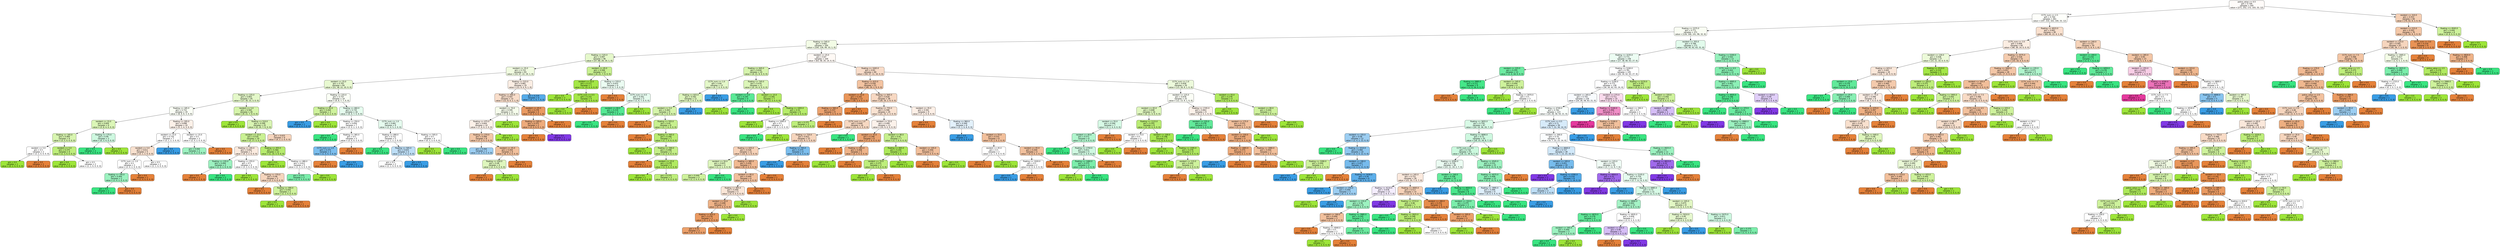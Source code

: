 digraph Tree {
node [shape=box, style="filled, rounded", color="black", fontname=helvetica] ;
edge [fontname=helvetica] ;
0 [label="police_value <= 0.5\ngini = 0.749\nsamples = 545\nvalue = [271, 252, 172, 103, 33, 12]", fillcolor="#fefbf9"] ;
1 [label="CCTV_num <= 2.5\ngini = 0.764\nsamples = 461\nvalue = [197, 210, 163, 100, 33, 12]", fillcolor="#fdfefa"] ;
0 -> 1 [labeldistance=2.5, labelangle=45, headlabel="True"] ;
2 [label="floating <= 2375.0\ngini = 0.771\nsamples = 371\nvalue = [128, 166, 141, 96, 32, 6]", fillcolor="#f9fdf3"] ;
1 -> 2 ;
3 [label="floating <= 545.0\ngini = 0.692\nsamples = 200\nvalue = [100, 126, 49, 33, 1, 0]", fillcolor="#f3fce6"] ;
2 -> 3 ;
4 [label="floating <= 525.0\ngini = 0.697\nsamples = 96\nvalue = [37, 68, 29, 19, 1, 0]", fillcolor="#e5f8cb"] ;
3 -> 4 ;
5 [label="resident <= 35.0\ngini = 0.722\nsamples = 83\nvalue = [33, 47, 22, 19, 1, 0]", fillcolor="#f0fbe0"] ;
4 -> 5 ;
6 [label="resident <= 25.0\ngini = 0.702\nsamples = 64\nvalue = [21, 38, 22, 10, 0, 0]", fillcolor="#e8f9d1"] ;
5 -> 6 ;
7 [label="floating <= 225.0\ngini = 0.663\nsamples = 45\nvalue = [17, 30, 15, 3, 0, 0]", fillcolor="#e4f8c9"] ;
6 -> 7 ;
8 [label="floating <= 185.0\ngini = 0.722\nsamples = 19\nvalue = [8, 9, 8, 3, 0, 0]", fillcolor="#fafef5"] ;
7 -> 8 ;
9 [label="resident <= 15.0\ngini = 0.604\nsamples = 9\nvalue = [3, 8, 4, 0, 0, 0]", fillcolor="#dbf6b7"] ;
8 -> 9 ;
10 [label="floating <= 165.0\ngini = 0.469\nsamples = 6\nvalue = [3, 5, 0, 0, 0, 0]", fillcolor="#d8f5b0"] ;
9 -> 10 ;
11 [label="resident <= 5.0\ngini = 0.5\nsamples = 2\nvalue = [2, 2, 0, 0, 0, 0]", fillcolor="#ffffff"] ;
10 -> 11 ;
12 [label="gini = 0.0\nsamples = 1\nvalue = [0, 2, 0, 0, 0, 0]", fillcolor="#9de539"] ;
11 -> 12 ;
13 [label="gini = 0.0\nsamples = 1\nvalue = [2, 0, 0, 0, 0, 0]", fillcolor="#e58139"] ;
11 -> 13 ;
14 [label="resident <= 5.0\ngini = 0.375\nsamples = 4\nvalue = [1, 3, 0, 0, 0, 0]", fillcolor="#beee7b"] ;
10 -> 14 ;
15 [label="gini = 0.0\nsamples = 2\nvalue = [0, 2, 0, 0, 0, 0]", fillcolor="#9de539"] ;
14 -> 15 ;
16 [label="gini = 0.5\nsamples = 2\nvalue = [1, 1, 0, 0, 0, 0]", fillcolor="#ffffff"] ;
14 -> 16 ;
17 [label="floating <= 175.0\ngini = 0.49\nsamples = 3\nvalue = [0, 3, 4, 0, 0, 0]", fillcolor="#cef8e0"] ;
9 -> 17 ;
18 [label="gini = 0.0\nsamples = 2\nvalue = [0, 0, 4, 0, 0, 0]", fillcolor="#39e581"] ;
17 -> 18 ;
19 [label="gini = 0.0\nsamples = 1\nvalue = [0, 3, 0, 0, 0, 0]", fillcolor="#9de539"] ;
17 -> 19 ;
20 [label="floating <= 205.0\ngini = 0.698\nsamples = 10\nvalue = [5, 1, 4, 3, 0, 0]", fillcolor="#fcf1e9"] ;
8 -> 20 ;
21 [label="resident <= 15.0\ngini = 0.716\nsamples = 7\nvalue = [3, 1, 2, 3, 0, 0]", fillcolor="#ffffff"] ;
20 -> 21 ;
22 [label="resident <= 5.0\ngini = 0.611\nsamples = 5\nvalue = [3, 1, 2, 0, 0, 0]", fillcolor="#f8e0ce"] ;
21 -> 22 ;
23 [label="CCTV_num <= 1.0\ngini = 0.5\nsamples = 3\nvalue = [2, 0, 2, 0, 0, 0]", fillcolor="#ffffff"] ;
22 -> 23 ;
24 [label="floating <= 195.0\ngini = 0.444\nsamples = 2\nvalue = [1, 0, 2, 0, 0, 0]", fillcolor="#9cf2c0"] ;
23 -> 24 ;
25 [label="gini = 0.0\nsamples = 1\nvalue = [0, 0, 2, 0, 0, 0]", fillcolor="#39e581"] ;
24 -> 25 ;
26 [label="gini = 0.0\nsamples = 1\nvalue = [1, 0, 0, 0, 0, 0]", fillcolor="#e58139"] ;
24 -> 26 ;
27 [label="gini = 0.0\nsamples = 1\nvalue = [1, 0, 0, 0, 0, 0]", fillcolor="#e58139"] ;
23 -> 27 ;
28 [label="gini = 0.5\nsamples = 2\nvalue = [1, 1, 0, 0, 0, 0]", fillcolor="#ffffff"] ;
22 -> 28 ;
29 [label="gini = 0.0\nsamples = 2\nvalue = [0, 0, 0, 3, 0, 0]", fillcolor="#399de5"] ;
21 -> 29 ;
30 [label="resident <= 15.0\ngini = 0.5\nsamples = 3\nvalue = [2, 0, 2, 0, 0, 0]", fillcolor="#ffffff"] ;
20 -> 30 ;
31 [label="gini = 0.444\nsamples = 2\nvalue = [1, 0, 2, 0, 0, 0]", fillcolor="#9cf2c0"] ;
30 -> 31 ;
32 [label="gini = 0.0\nsamples = 1\nvalue = [1, 0, 0, 0, 0, 0]", fillcolor="#e58139"] ;
30 -> 32 ;
33 [label="resident <= 5.0\ngini = 0.583\nsamples = 26\nvalue = [9, 21, 7, 0, 0, 0]", fillcolor="#d5f4aa"] ;
7 -> 33 ;
34 [label="gini = 0.0\nsamples = 1\nvalue = [0, 2, 0, 0, 0, 0]", fillcolor="#9de539"] ;
33 -> 34 ;
35 [label="floating <= 510.0\ngini = 0.599\nsamples = 25\nvalue = [9, 19, 7, 0, 0, 0]", fillcolor="#d9f5b3"] ;
33 -> 35 ;
36 [label="resident <= 15.0\ngini = 0.535\nsamples = 19\nvalue = [5, 17, 5, 0, 0, 0]", fillcolor="#caf193"] ;
35 -> 36 ;
37 [label="floating <= 245.0\ngini = 0.642\nsamples = 7\nvalue = [4, 3, 2, 0, 0, 0]", fillcolor="#fbeade"] ;
36 -> 37 ;
38 [label="floating <= 235.0\ngini = 0.444\nsamples = 3\nvalue = [1, 0, 2, 0, 0, 0]", fillcolor="#9cf2c0"] ;
37 -> 38 ;
39 [label="gini = 0.0\nsamples = 1\nvalue = [1, 0, 0, 0, 0, 0]", fillcolor="#e58139"] ;
38 -> 39 ;
40 [label="gini = 0.0\nsamples = 2\nvalue = [0, 0, 2, 0, 0, 0]", fillcolor="#39e581"] ;
38 -> 40 ;
41 [label="floating <= 255.0\ngini = 0.5\nsamples = 4\nvalue = [3, 3, 0, 0, 0, 0]", fillcolor="#ffffff"] ;
37 -> 41 ;
42 [label="gini = 0.0\nsamples = 1\nvalue = [0, 1, 0, 0, 0, 0]", fillcolor="#9de539"] ;
41 -> 42 ;
43 [label="floating <= 370.0\ngini = 0.48\nsamples = 3\nvalue = [3, 2, 0, 0, 0, 0]", fillcolor="#f6d5bd"] ;
41 -> 43 ;
44 [label="gini = 0.0\nsamples = 1\nvalue = [2, 0, 0, 0, 0, 0]", fillcolor="#e58139"] ;
43 -> 44 ;
45 [label="floating <= 490.0\ngini = 0.444\nsamples = 2\nvalue = [1, 2, 0, 0, 0, 0]", fillcolor="#cef29c"] ;
43 -> 45 ;
46 [label="gini = 0.0\nsamples = 1\nvalue = [0, 2, 0, 0, 0, 0]", fillcolor="#9de539"] ;
45 -> 46 ;
47 [label="gini = 0.0\nsamples = 1\nvalue = [1, 0, 0, 0, 0, 0]", fillcolor="#e58139"] ;
45 -> 47 ;
48 [label="floating <= 455.0\ngini = 0.364\nsamples = 12\nvalue = [1, 14, 3, 0, 0, 0]", fillcolor="#b7ec6e"] ;
36 -> 48 ;
49 [label="gini = 0.0\nsamples = 7\nvalue = [0, 11, 0, 0, 0, 0]", fillcolor="#9de539"] ;
48 -> 49 ;
50 [label="floating <= 480.0\ngini = 0.612\nsamples = 5\nvalue = [1, 3, 3, 0, 0, 0]", fillcolor="#ffffff"] ;
48 -> 50 ;
51 [label="gini = 0.375\nsamples = 3\nvalue = [1, 0, 3, 0, 0, 0]", fillcolor="#7beeab"] ;
50 -> 51 ;
52 [label="gini = 0.0\nsamples = 2\nvalue = [0, 3, 0, 0, 0, 0]", fillcolor="#9de539"] ;
50 -> 52 ;
53 [label="gini = 0.625\nsamples = 6\nvalue = [4, 2, 2, 0, 0, 0]", fillcolor="#f6d5bd"] ;
35 -> 53 ;
54 [label="floating <= 225.0\ngini = 0.737\nsamples = 19\nvalue = [4, 8, 7, 7, 0, 0]", fillcolor="#fafef5"] ;
6 -> 54 ;
55 [label="floating <= 85.0\ngini = 0.444\nsamples = 3\nvalue = [0, 4, 0, 2, 0, 0]", fillcolor="#cef29c"] ;
54 -> 55 ;
56 [label="gini = 0.0\nsamples = 1\nvalue = [0, 0, 0, 2, 0, 0]", fillcolor="#399de5"] ;
55 -> 56 ;
57 [label="gini = 0.0\nsamples = 2\nvalue = [0, 4, 0, 0, 0, 0]", fillcolor="#9de539"] ;
55 -> 57 ;
58 [label="floating <= 460.0\ngini = 0.735\nsamples = 16\nvalue = [4, 4, 7, 5, 0, 0]", fillcolor="#e5fcee"] ;
54 -> 58 ;
59 [label="floating <= 250.0\ngini = 0.656\nsamples = 7\nvalue = [3, 0, 2, 3, 0, 0]", fillcolor="#ffffff"] ;
58 -> 59 ;
60 [label="gini = 0.0\nsamples = 2\nvalue = [0, 0, 2, 0, 0, 0]", fillcolor="#39e581"] ;
59 -> 60 ;
61 [label="floating <= 365.0\ngini = 0.5\nsamples = 5\nvalue = [3, 0, 0, 3, 0, 0]", fillcolor="#ffffff"] ;
59 -> 61 ;
62 [label="CCTV_num <= 1.0\ngini = 0.375\nsamples = 3\nvalue = [1, 0, 0, 3, 0, 0]", fillcolor="#7bbeee"] ;
61 -> 62 ;
63 [label="gini = 0.0\nsamples = 1\nvalue = [1, 0, 0, 0, 0, 0]", fillcolor="#e58139"] ;
62 -> 63 ;
64 [label="gini = 0.0\nsamples = 2\nvalue = [0, 0, 0, 3, 0, 0]", fillcolor="#399de5"] ;
62 -> 64 ;
65 [label="gini = 0.0\nsamples = 2\nvalue = [2, 0, 0, 0, 0, 0]", fillcolor="#e58139"] ;
61 -> 65 ;
66 [label="CCTV_num <= 1.0\ngini = 0.681\nsamples = 9\nvalue = [1, 4, 5, 2, 0, 0]", fillcolor="#e6fcef"] ;
58 -> 66 ;
67 [label="floating <= 490.0\ngini = 0.722\nsamples = 5\nvalue = [1, 1, 2, 2, 0, 0]", fillcolor="#ffffff"] ;
66 -> 67 ;
68 [label="gini = 0.0\nsamples = 2\nvalue = [0, 0, 2, 0, 0, 0]", fillcolor="#39e581"] ;
67 -> 68 ;
69 [label="floating <= 505.0\ngini = 0.625\nsamples = 3\nvalue = [1, 1, 0, 2, 0, 0]", fillcolor="#bddef6"] ;
67 -> 69 ;
70 [label="gini = 0.5\nsamples = 2\nvalue = [1, 1, 0, 0, 0, 0]", fillcolor="#ffffff"] ;
69 -> 70 ;
71 [label="gini = 0.0\nsamples = 1\nvalue = [0, 0, 0, 2, 0, 0]", fillcolor="#399de5"] ;
69 -> 71 ;
72 [label="floating <= 505.0\ngini = 0.5\nsamples = 4\nvalue = [0, 3, 3, 0, 0, 0]", fillcolor="#ffffff"] ;
66 -> 72 ;
73 [label="gini = 0.0\nsamples = 3\nvalue = [0, 3, 0, 0, 0, 0]", fillcolor="#9de539"] ;
72 -> 73 ;
74 [label="gini = 0.0\nsamples = 1\nvalue = [0, 0, 3, 0, 0, 0]", fillcolor="#39e581"] ;
72 -> 74 ;
75 [label="floating <= 515.0\ngini = 0.681\nsamples = 19\nvalue = [12, 9, 0, 9, 1, 0]", fillcolor="#fbeee4"] ;
5 -> 75 ;
76 [label="floating <= 495.0\ngini = 0.597\nsamples = 15\nvalue = [12, 8, 0, 2, 1, 0]", fillcolor="#f8ddca"] ;
75 -> 76 ;
77 [label="resident <= 70.0\ngini = 0.595\nsamples = 11\nvalue = [7, 8, 0, 2, 0, 0]", fillcolor="#f5fceb"] ;
76 -> 77 ;
78 [label="floating <= 475.0\ngini = 0.604\nsamples = 10\nvalue = [7, 6, 0, 2, 0, 0]", fillcolor="#fcf1e9"] ;
77 -> 78 ;
79 [label="floating <= 270.0\ngini = 0.569\nsamples = 8\nvalue = [7, 3, 0, 2, 0, 0]", fillcolor="#f3c7a7"] ;
78 -> 79 ;
80 [label="gini = 0.444\nsamples = 2\nvalue = [1, 0, 0, 2, 0, 0]", fillcolor="#9ccef2"] ;
79 -> 80 ;
81 [label="resident <= 45.0\ngini = 0.444\nsamples = 6\nvalue = [6, 3, 0, 0, 0, 0]", fillcolor="#f2c09c"] ;
79 -> 81 ;
82 [label="floating <= 430.0\ngini = 0.48\nsamples = 4\nvalue = [2, 3, 0, 0, 0, 0]", fillcolor="#def6bd"] ;
81 -> 82 ;
83 [label="gini = 0.0\nsamples = 2\nvalue = [2, 0, 0, 0, 0, 0]", fillcolor="#e58139"] ;
82 -> 83 ;
84 [label="gini = 0.0\nsamples = 2\nvalue = [0, 3, 0, 0, 0, 0]", fillcolor="#9de539"] ;
82 -> 84 ;
85 [label="gini = 0.0\nsamples = 2\nvalue = [4, 0, 0, 0, 0, 0]", fillcolor="#e58139"] ;
81 -> 85 ;
86 [label="gini = 0.0\nsamples = 2\nvalue = [0, 3, 0, 0, 0, 0]", fillcolor="#9de539"] ;
78 -> 86 ;
87 [label="gini = 0.0\nsamples = 1\nvalue = [0, 2, 0, 0, 0, 0]", fillcolor="#9de539"] ;
77 -> 87 ;
88 [label="resident <= 45.0\ngini = 0.278\nsamples = 4\nvalue = [5, 0, 0, 0, 1, 0]", fillcolor="#ea9a61"] ;
76 -> 88 ;
89 [label="floating <= 505.0\ngini = 0.375\nsamples = 2\nvalue = [3, 0, 0, 0, 1, 0]", fillcolor="#eeab7b"] ;
88 -> 89 ;
90 [label="gini = 0.0\nsamples = 1\nvalue = [3, 0, 0, 0, 0, 0]", fillcolor="#e58139"] ;
89 -> 90 ;
91 [label="gini = 0.0\nsamples = 1\nvalue = [0, 0, 0, 0, 1, 0]", fillcolor="#8139e5"] ;
89 -> 91 ;
92 [label="gini = 0.0\nsamples = 2\nvalue = [2, 0, 0, 0, 0, 0]", fillcolor="#e58139"] ;
88 -> 92 ;
93 [label="gini = 0.219\nsamples = 4\nvalue = [0, 1, 0, 7, 0, 0]", fillcolor="#55abe9"] ;
75 -> 93 ;
94 [label="resident <= 45.0\ngini = 0.506\nsamples = 13\nvalue = [4, 21, 7, 0, 0, 0]", fillcolor="#c8f090"] ;
4 -> 94 ;
95 [label="resident <= 25.0\ngini = 0.117\nsamples = 7\nvalue = [1, 15, 0, 0, 0, 0]", fillcolor="#a4e746"] ;
94 -> 95 ;
96 [label="gini = 0.0\nsamples = 3\nvalue = [0, 3, 0, 0, 0, 0]", fillcolor="#9de539"] ;
95 -> 96 ;
97 [label="CCTV_num <= 0.5\ngini = 0.142\nsamples = 4\nvalue = [1, 12, 0, 0, 0, 0]", fillcolor="#a5e749"] ;
95 -> 97 ;
98 [label="gini = 0.0\nsamples = 3\nvalue = [0, 12, 0, 0, 0, 0]", fillcolor="#9de539"] ;
97 -> 98 ;
99 [label="gini = 0.0\nsamples = 1\nvalue = [1, 0, 0, 0, 0, 0]", fillcolor="#e58139"] ;
97 -> 99 ;
100 [label="floating <= 535.0\ngini = 0.633\nsamples = 6\nvalue = [3, 6, 7, 0, 0, 0]", fillcolor="#ebfcf2"] ;
94 -> 100 ;
101 [label="gini = 0.0\nsamples = 1\nvalue = [2, 0, 0, 0, 0, 0]", fillcolor="#e58139"] ;
100 -> 101 ;
102 [label="CCTV_num <= 0.5\ngini = 0.561\nsamples = 5\nvalue = [1, 6, 7, 0, 0, 0]", fillcolor="#e6fcef"] ;
100 -> 102 ;
103 [label="resident <= 60.0\ngini = 0.219\nsamples = 3\nvalue = [1, 0, 7, 0, 0, 0]", fillcolor="#55e993"] ;
102 -> 103 ;
104 [label="gini = 0.0\nsamples = 2\nvalue = [0, 0, 7, 0, 0, 0]", fillcolor="#39e581"] ;
103 -> 104 ;
105 [label="gini = 0.0\nsamples = 1\nvalue = [1, 0, 0, 0, 0, 0]", fillcolor="#e58139"] ;
103 -> 105 ;
106 [label="gini = 0.0\nsamples = 2\nvalue = [0, 6, 0, 0, 0, 0]", fillcolor="#9de539"] ;
102 -> 106 ;
107 [label="resident <= 25.0\ngini = 0.67\nsamples = 104\nvalue = [63, 58, 20, 14, 0, 0]", fillcolor="#fef9f5"] ;
3 -> 107 ;
108 [label="floating <= 645.0\ngini = 0.616\nsamples = 24\nvalue = [4, 21, 9, 4, 0, 0]", fillcolor="#d6f4ad"] ;
107 -> 108 ;
109 [label="CCTV_num <= 1.0\ngini = 0.64\nsamples = 13\nvalue = [4, 7, 0, 4, 0, 0]", fillcolor="#e4f8c9"] ;
108 -> 109 ;
110 [label="floating <= 625.0\ngini = 0.592\nsamples = 11\nvalue = [4, 7, 0, 2, 0, 0]", fillcolor="#def6bd"] ;
109 -> 110 ;
111 [label="resident <= 5.0\ngini = 0.463\nsamples = 9\nvalue = [4, 7, 0, 0, 0, 0]", fillcolor="#d5f4aa"] ;
110 -> 111 ;
112 [label="gini = 0.0\nsamples = 1\nvalue = [1, 0, 0, 0, 0, 0]", fillcolor="#e58139"] ;
111 -> 112 ;
113 [label="floating <= 555.0\ngini = 0.42\nsamples = 8\nvalue = [3, 7, 0, 0, 0, 0]", fillcolor="#c7f08e"] ;
111 -> 113 ;
114 [label="gini = 0.0\nsamples = 1\nvalue = [1, 0, 0, 0, 0, 0]", fillcolor="#e58139"] ;
113 -> 114 ;
115 [label="floating <= 565.0\ngini = 0.346\nsamples = 7\nvalue = [2, 7, 0, 0, 0, 0]", fillcolor="#b9ec72"] ;
113 -> 115 ;
116 [label="gini = 0.0\nsamples = 2\nvalue = [0, 2, 0, 0, 0, 0]", fillcolor="#9de539"] ;
115 -> 116 ;
117 [label="floating <= 590.0\ngini = 0.408\nsamples = 5\nvalue = [2, 5, 0, 0, 0, 0]", fillcolor="#c4ef88"] ;
115 -> 117 ;
118 [label="gini = 0.0\nsamples = 1\nvalue = [1, 0, 0, 0, 0, 0]", fillcolor="#e58139"] ;
117 -> 118 ;
119 [label="resident <= 15.0\ngini = 0.278\nsamples = 4\nvalue = [1, 5, 0, 0, 0, 0]", fillcolor="#b1ea61"] ;
117 -> 119 ;
120 [label="gini = 0.0\nsamples = 1\nvalue = [0, 2, 0, 0, 0, 0]", fillcolor="#9de539"] ;
119 -> 120 ;
121 [label="gini = 0.375\nsamples = 3\nvalue = [1, 3, 0, 0, 0, 0]", fillcolor="#beee7b"] ;
119 -> 121 ;
122 [label="gini = 0.0\nsamples = 2\nvalue = [0, 0, 0, 2, 0, 0]", fillcolor="#399de5"] ;
110 -> 122 ;
123 [label="gini = 0.0\nsamples = 2\nvalue = [0, 0, 0, 2, 0, 0]", fillcolor="#399de5"] ;
109 -> 123 ;
124 [label="floating <= 745.0\ngini = 0.476\nsamples = 11\nvalue = [0, 14, 9, 0, 0, 0]", fillcolor="#dcf6b8"] ;
108 -> 124 ;
125 [label="resident <= 5.0\ngini = 0.245\nsamples = 4\nvalue = [0, 1, 6, 0, 0, 0]", fillcolor="#5ae996"] ;
124 -> 125 ;
126 [label="gini = 0.0\nsamples = 1\nvalue = [0, 1, 0, 0, 0, 0]", fillcolor="#9de539"] ;
125 -> 126 ;
127 [label="gini = 0.0\nsamples = 3\nvalue = [0, 0, 6, 0, 0, 0]", fillcolor="#39e581"] ;
125 -> 127 ;
128 [label="resident <= 15.0\ngini = 0.305\nsamples = 7\nvalue = [0, 13, 3, 0, 0, 0]", fillcolor="#b4eb67"] ;
124 -> 128 ;
129 [label="gini = 0.0\nsamples = 1\nvalue = [0, 1, 0, 0, 0, 0]", fillcolor="#9de539"] ;
128 -> 129 ;
130 [label="floating <= 1005.0\ngini = 0.32\nsamples = 6\nvalue = [0, 12, 3, 0, 0, 0]", fillcolor="#b6ec6a"] ;
128 -> 130 ;
131 [label="gini = 0.0\nsamples = 3\nvalue = [0, 9, 0, 0, 0, 0]", fillcolor="#9de539"] ;
130 -> 131 ;
132 [label="floating <= 1095.0\ngini = 0.5\nsamples = 3\nvalue = [0, 3, 3, 0, 0, 0]", fillcolor="#ffffff"] ;
130 -> 132 ;
133 [label="gini = 0.0\nsamples = 2\nvalue = [0, 0, 3, 0, 0, 0]", fillcolor="#39e581"] ;
132 -> 133 ;
134 [label="gini = 0.0\nsamples = 1\nvalue = [0, 3, 0, 0, 0, 0]", fillcolor="#9de539"] ;
132 -> 134 ;
135 [label="floating <= 1045.0\ngini = 0.63\nsamples = 80\nvalue = [59, 37, 11, 10, 0, 0]", fillcolor="#f8dcc9"] ;
107 -> 135 ;
136 [label="floating <= 615.0\ngini = 0.556\nsamples = 51\nvalue = [46, 19, 2, 9, 0, 0]", fillcolor="#f3c3a1"] ;
135 -> 136 ;
137 [label="resident <= 45.0\ngini = 0.245\nsamples = 13\nvalue = [18, 3, 0, 0, 0, 0]", fillcolor="#e9965a"] ;
136 -> 137 ;
138 [label="floating <= 565.0\ngini = 0.337\nsamples = 9\nvalue = [11, 3, 0, 0, 0, 0]", fillcolor="#eca36f"] ;
137 -> 138 ;
139 [label="gini = 0.375\nsamples = 3\nvalue = [1, 3, 0, 0, 0, 0]", fillcolor="#beee7b"] ;
138 -> 139 ;
140 [label="gini = 0.0\nsamples = 6\nvalue = [10, 0, 0, 0, 0, 0]", fillcolor="#e58139"] ;
138 -> 140 ;
141 [label="gini = 0.0\nsamples = 4\nvalue = [7, 0, 0, 0, 0, 0]", fillcolor="#e58139"] ;
137 -> 141 ;
142 [label="floating <= 945.0\ngini = 0.628\nsamples = 38\nvalue = [28, 16, 2, 9, 0, 0]", fillcolor="#f7d8c2"] ;
136 -> 142 ;
143 [label="floating <= 755.0\ngini = 0.596\nsamples = 29\nvalue = [21, 15, 2, 3, 0, 0]", fillcolor="#f9e2d1"] ;
142 -> 143 ;
144 [label="CCTV_num <= 1.0\ngini = 0.649\nsamples = 16\nvalue = [11, 6, 2, 3, 0, 0]", fillcolor="#f7d8c1"] ;
143 -> 144 ;
145 [label="floating <= 720.0\ngini = 0.621\nsamples = 15\nvalue = [11, 6, 1, 3, 0, 0]", fillcolor="#f6d5bd"] ;
144 -> 145 ;
146 [label="floating <= 635.0\ngini = 0.526\nsamples = 11\nvalue = [10, 6, 1, 0, 0, 0]", fillcolor="#f6d1b7"] ;
145 -> 146 ;
147 [label="resident <= 50.0\ngini = 0.625\nsamples = 4\nvalue = [1, 2, 1, 0, 0, 0]", fillcolor="#def6bd"] ;
146 -> 147 ;
148 [label="gini = 0.444\nsamples = 3\nvalue = [1, 2, 0, 0, 0, 0]", fillcolor="#cef29c"] ;
147 -> 148 ;
149 [label="gini = 0.0\nsamples = 1\nvalue = [0, 0, 1, 0, 0, 0]", fillcolor="#39e581"] ;
147 -> 149 ;
150 [label="floating <= 685.0\ngini = 0.426\nsamples = 7\nvalue = [9, 4, 0, 0, 0, 0]", fillcolor="#f1b991"] ;
146 -> 150 ;
151 [label="resident <= 85.0\ngini = 0.444\nsamples = 6\nvalue = [8, 4, 0, 0, 0, 0]", fillcolor="#f2c09c"] ;
150 -> 151 ;
152 [label="floating <= 665.0\ngini = 0.494\nsamples = 5\nvalue = [5, 4, 0, 0, 0, 0]", fillcolor="#fae6d7"] ;
151 -> 152 ;
153 [label="resident <= 55.0\ngini = 0.408\nsamples = 4\nvalue = [5, 2, 0, 0, 0, 0]", fillcolor="#efb388"] ;
152 -> 153 ;
154 [label="floating <= 655.0\ngini = 0.278\nsamples = 3\nvalue = [5, 1, 0, 0, 0, 0]", fillcolor="#ea9a61"] ;
153 -> 154 ;
155 [label="gini = 0.32\nsamples = 2\nvalue = [4, 1, 0, 0, 0, 0]", fillcolor="#eca06a"] ;
154 -> 155 ;
156 [label="gini = 0.0\nsamples = 1\nvalue = [1, 0, 0, 0, 0, 0]", fillcolor="#e58139"] ;
154 -> 156 ;
157 [label="gini = 0.0\nsamples = 1\nvalue = [0, 1, 0, 0, 0, 0]", fillcolor="#9de539"] ;
153 -> 157 ;
158 [label="gini = 0.0\nsamples = 1\nvalue = [0, 2, 0, 0, 0, 0]", fillcolor="#9de539"] ;
152 -> 158 ;
159 [label="gini = 0.0\nsamples = 1\nvalue = [3, 0, 0, 0, 0, 0]", fillcolor="#e58139"] ;
151 -> 159 ;
160 [label="gini = 0.0\nsamples = 1\nvalue = [1, 0, 0, 0, 0, 0]", fillcolor="#e58139"] ;
150 -> 160 ;
161 [label="floating <= 745.0\ngini = 0.375\nsamples = 4\nvalue = [1, 0, 0, 3, 0, 0]", fillcolor="#7bbeee"] ;
145 -> 161 ;
162 [label="gini = 0.0\nsamples = 3\nvalue = [0, 0, 0, 3, 0, 0]", fillcolor="#399de5"] ;
161 -> 162 ;
163 [label="gini = 0.0\nsamples = 1\nvalue = [1, 0, 0, 0, 0, 0]", fillcolor="#e58139"] ;
161 -> 163 ;
164 [label="gini = 0.0\nsamples = 1\nvalue = [0, 0, 1, 0, 0, 0]", fillcolor="#39e581"] ;
144 -> 164 ;
165 [label="resident <= 55.0\ngini = 0.499\nsamples = 13\nvalue = [10, 9, 0, 0, 0, 0]", fillcolor="#fcf2eb"] ;
143 -> 165 ;
166 [label="resident <= 35.0\ngini = 0.346\nsamples = 6\nvalue = [7, 2, 0, 0, 0, 0]", fillcolor="#eca572"] ;
165 -> 166 ;
167 [label="gini = 0.0\nsamples = 1\nvalue = [2, 0, 0, 0, 0, 0]", fillcolor="#e58139"] ;
166 -> 167 ;
168 [label="floating <= 805.0\ngini = 0.408\nsamples = 5\nvalue = [5, 2, 0, 0, 0, 0]", fillcolor="#efb388"] ;
166 -> 168 ;
169 [label="gini = 0.0\nsamples = 2\nvalue = [0, 2, 0, 0, 0, 0]", fillcolor="#9de539"] ;
168 -> 169 ;
170 [label="gini = 0.0\nsamples = 3\nvalue = [5, 0, 0, 0, 0, 0]", fillcolor="#e58139"] ;
168 -> 170 ;
171 [label="resident <= 90.0\ngini = 0.42\nsamples = 7\nvalue = [3, 7, 0, 0, 0, 0]", fillcolor="#c7f08e"] ;
165 -> 171 ;
172 [label="floating <= 845.0\ngini = 0.245\nsamples = 5\nvalue = [1, 6, 0, 0, 0, 0]", fillcolor="#ade95a"] ;
171 -> 172 ;
173 [label="resident <= 70.0\ngini = 0.375\nsamples = 3\nvalue = [1, 3, 0, 0, 0, 0]", fillcolor="#beee7b"] ;
172 -> 173 ;
174 [label="gini = 0.0\nsamples = 2\nvalue = [0, 3, 0, 0, 0, 0]", fillcolor="#9de539"] ;
173 -> 174 ;
175 [label="gini = 0.0\nsamples = 1\nvalue = [1, 0, 0, 0, 0, 0]", fillcolor="#e58139"] ;
173 -> 175 ;
176 [label="gini = 0.0\nsamples = 2\nvalue = [0, 3, 0, 0, 0, 0]", fillcolor="#9de539"] ;
172 -> 176 ;
177 [label="resident <= 105.0\ngini = 0.444\nsamples = 2\nvalue = [2, 1, 0, 0, 0, 0]", fillcolor="#f2c09c"] ;
171 -> 177 ;
178 [label="gini = 0.0\nsamples = 1\nvalue = [2, 0, 0, 0, 0, 0]", fillcolor="#e58139"] ;
177 -> 178 ;
179 [label="gini = 0.0\nsamples = 1\nvalue = [0, 1, 0, 0, 0, 0]", fillcolor="#9de539"] ;
177 -> 179 ;
180 [label="resident <= 35.0\ngini = 0.561\nsamples = 9\nvalue = [7, 1, 0, 6, 0, 0]", fillcolor="#fcefe6"] ;
142 -> 180 ;
181 [label="gini = 0.0\nsamples = 1\nvalue = [2, 0, 0, 0, 0, 0]", fillcolor="#e58139"] ;
180 -> 181 ;
182 [label="floating <= 960.0\ngini = 0.569\nsamples = 8\nvalue = [5, 1, 0, 6, 0, 0]", fillcolor="#e3f1fb"] ;
180 -> 182 ;
183 [label="gini = 0.0\nsamples = 2\nvalue = [0, 0, 0, 4, 0, 0]", fillcolor="#399de5"] ;
182 -> 183 ;
184 [label="resident <= 55.0\ngini = 0.531\nsamples = 6\nvalue = [5, 1, 0, 2, 0, 0]", fillcolor="#f2c09c"] ;
182 -> 184 ;
185 [label="resident <= 45.0\ngini = 0.5\nsamples = 2\nvalue = [1, 1, 0, 0, 0, 0]", fillcolor="#ffffff"] ;
184 -> 185 ;
186 [label="gini = 0.0\nsamples = 1\nvalue = [1, 0, 0, 0, 0, 0]", fillcolor="#e58139"] ;
185 -> 186 ;
187 [label="gini = 0.0\nsamples = 1\nvalue = [0, 1, 0, 0, 0, 0]", fillcolor="#9de539"] ;
185 -> 187 ;
188 [label="resident <= 65.0\ngini = 0.444\nsamples = 4\nvalue = [4, 0, 0, 2, 0, 0]", fillcolor="#f2c09c"] ;
184 -> 188 ;
189 [label="floating <= 1020.0\ngini = 0.5\nsamples = 2\nvalue = [2, 0, 0, 2, 0, 0]", fillcolor="#ffffff"] ;
188 -> 189 ;
190 [label="gini = 0.0\nsamples = 1\nvalue = [0, 0, 0, 2, 0, 0]", fillcolor="#399de5"] ;
189 -> 190 ;
191 [label="gini = 0.0\nsamples = 1\nvalue = [2, 0, 0, 0, 0, 0]", fillcolor="#e58139"] ;
189 -> 191 ;
192 [label="gini = 0.0\nsamples = 2\nvalue = [2, 0, 0, 0, 0, 0]", fillcolor="#e58139"] ;
188 -> 192 ;
193 [label="CCTV_num <= 1.0\ngini = 0.658\nsamples = 29\nvalue = [13, 18, 9, 1, 0, 0]", fillcolor="#edfadc"] ;
135 -> 193 ;
194 [label="resident <= 125.0\ngini = 0.678\nsamples = 25\nvalue = [12, 13, 9, 1, 0, 0]", fillcolor="#fbfef6"] ;
193 -> 194 ;
195 [label="resident <= 65.0\ngini = 0.608\nsamples = 16\nvalue = [6, 11, 4, 0, 0, 0]", fillcolor="#def6bd"] ;
194 -> 195 ;
196 [label="resident <= 55.0\ngini = 0.594\nsamples = 7\nvalue = [3, 1, 4, 0, 0, 0]", fillcolor="#d7fae6"] ;
195 -> 196 ;
197 [label="resident <= 40.0\ngini = 0.571\nsamples = 6\nvalue = [2, 1, 4, 0, 0, 0]", fillcolor="#b0f5cd"] ;
196 -> 197 ;
198 [label="gini = 0.0\nsamples = 1\nvalue = [0, 0, 1, 0, 0, 0]", fillcolor="#39e581"] ;
197 -> 198 ;
199 [label="floating <= 1750.0\ngini = 0.611\nsamples = 5\nvalue = [2, 1, 3, 0, 0, 0]", fillcolor="#cef8e0"] ;
197 -> 199 ;
200 [label="floating <= 1460.0\ngini = 0.375\nsamples = 4\nvalue = [0, 1, 3, 0, 0, 0]", fillcolor="#7beeab"] ;
199 -> 200 ;
201 [label="gini = 0.0\nsamples = 1\nvalue = [0, 1, 0, 0, 0, 0]", fillcolor="#9de539"] ;
200 -> 201 ;
202 [label="gini = 0.0\nsamples = 3\nvalue = [0, 0, 3, 0, 0, 0]", fillcolor="#39e581"] ;
200 -> 202 ;
203 [label="gini = 0.0\nsamples = 1\nvalue = [2, 0, 0, 0, 0, 0]", fillcolor="#e58139"] ;
199 -> 203 ;
204 [label="gini = 0.0\nsamples = 1\nvalue = [1, 0, 0, 0, 0, 0]", fillcolor="#e58139"] ;
196 -> 204 ;
205 [label="floating <= 1115.0\ngini = 0.355\nsamples = 9\nvalue = [3, 10, 0, 0, 0, 0]", fillcolor="#baed74"] ;
195 -> 205 ;
206 [label="resident <= 75.0\ngini = 0.5\nsamples = 2\nvalue = [2, 2, 0, 0, 0, 0]", fillcolor="#ffffff"] ;
205 -> 206 ;
207 [label="gini = 0.0\nsamples = 1\nvalue = [0, 2, 0, 0, 0, 0]", fillcolor="#9de539"] ;
206 -> 207 ;
208 [label="gini = 0.0\nsamples = 1\nvalue = [2, 0, 0, 0, 0, 0]", fillcolor="#e58139"] ;
206 -> 208 ;
209 [label="resident <= 100.0\ngini = 0.198\nsamples = 7\nvalue = [1, 8, 0, 0, 0, 0]", fillcolor="#a9e852"] ;
205 -> 209 ;
210 [label="gini = 0.0\nsamples = 3\nvalue = [0, 3, 0, 0, 0, 0]", fillcolor="#9de539"] ;
209 -> 210 ;
211 [label="floating <= 1595.0\ngini = 0.278\nsamples = 4\nvalue = [1, 5, 0, 0, 0, 0]", fillcolor="#b1ea61"] ;
209 -> 211 ;
212 [label="gini = 0.0\nsamples = 2\nvalue = [0, 3, 0, 0, 0, 0]", fillcolor="#9de539"] ;
211 -> 212 ;
213 [label="resident <= 115.0\ngini = 0.444\nsamples = 2\nvalue = [1, 2, 0, 0, 0, 0]", fillcolor="#cef29c"] ;
211 -> 213 ;
214 [label="gini = 0.0\nsamples = 1\nvalue = [1, 0, 0, 0, 0, 0]", fillcolor="#e58139"] ;
213 -> 214 ;
215 [label="gini = 0.0\nsamples = 1\nvalue = [0, 2, 0, 0, 0, 0]", fillcolor="#9de539"] ;
213 -> 215 ;
216 [label="floating <= 1745.0\ngini = 0.663\nsamples = 9\nvalue = [6, 2, 5, 1, 0, 0]", fillcolor="#fcf1e9"] ;
194 -> 216 ;
217 [label="resident <= 155.0\ngini = 0.278\nsamples = 4\nvalue = [1, 0, 5, 0, 0, 0]", fillcolor="#61ea9a"] ;
216 -> 217 ;
218 [label="gini = 0.0\nsamples = 3\nvalue = [0, 0, 5, 0, 0, 0]", fillcolor="#39e581"] ;
217 -> 218 ;
219 [label="gini = 0.0\nsamples = 1\nvalue = [1, 0, 0, 0, 0, 0]", fillcolor="#e58139"] ;
217 -> 219 ;
220 [label="resident <= 175.0\ngini = 0.531\nsamples = 5\nvalue = [5, 2, 0, 1, 0, 0]", fillcolor="#f2c09c"] ;
216 -> 220 ;
221 [label="resident <= 150.0\ngini = 0.449\nsamples = 4\nvalue = [5, 1, 0, 1, 0, 0]", fillcolor="#eeab7b"] ;
220 -> 221 ;
222 [label="floating <= 1865.0\ngini = 0.375\nsamples = 2\nvalue = [3, 0, 0, 1, 0, 0]", fillcolor="#eeab7b"] ;
221 -> 222 ;
223 [label="gini = 0.0\nsamples = 1\nvalue = [0, 0, 0, 1, 0, 0]", fillcolor="#399de5"] ;
222 -> 223 ;
224 [label="gini = 0.0\nsamples = 1\nvalue = [3, 0, 0, 0, 0, 0]", fillcolor="#e58139"] ;
222 -> 224 ;
225 [label="floating <= 1880.0\ngini = 0.444\nsamples = 2\nvalue = [2, 1, 0, 0, 0, 0]", fillcolor="#f2c09c"] ;
221 -> 225 ;
226 [label="gini = 0.0\nsamples = 1\nvalue = [2, 0, 0, 0, 0, 0]", fillcolor="#e58139"] ;
225 -> 226 ;
227 [label="gini = 0.0\nsamples = 1\nvalue = [0, 1, 0, 0, 0, 0]", fillcolor="#9de539"] ;
225 -> 227 ;
228 [label="gini = 0.0\nsamples = 1\nvalue = [0, 1, 0, 0, 0, 0]", fillcolor="#9de539"] ;
220 -> 228 ;
229 [label="resident <= 55.0\ngini = 0.278\nsamples = 4\nvalue = [1, 5, 0, 0, 0, 0]", fillcolor="#b1ea61"] ;
193 -> 229 ;
230 [label="gini = 0.0\nsamples = 2\nvalue = [0, 3, 0, 0, 0, 0]", fillcolor="#9de539"] ;
229 -> 230 ;
231 [label="resident <= 80.0\ngini = 0.444\nsamples = 2\nvalue = [1, 2, 0, 0, 0, 0]", fillcolor="#cef29c"] ;
229 -> 231 ;
232 [label="gini = 0.0\nsamples = 1\nvalue = [1, 0, 0, 0, 0, 0]", fillcolor="#e58139"] ;
231 -> 232 ;
233 [label="gini = 0.0\nsamples = 1\nvalue = [0, 2, 0, 0, 0, 0]", fillcolor="#9de539"] ;
231 -> 233 ;
234 [label="resident <= 355.0\ngini = 0.766\nsamples = 171\nvalue = [28, 40, 92, 63, 31, 6]", fillcolor="#e2fbec"] ;
2 -> 234 ;
235 [label="floating <= 3235.0\ngini = 0.771\nsamples = 158\nvalue = [27, 38, 80, 63, 27, 6]", fillcolor="#ecfdf3"] ;
234 -> 235 ;
236 [label="resident <= 225.0\ngini = 0.355\nsamples = 13\nvalue = [1, 4, 18, 0, 0, 0]", fillcolor="#6deca2"] ;
235 -> 236 ;
237 [label="floating <= 2885.0\ngini = 0.111\nsamples = 9\nvalue = [1, 0, 16, 0, 0, 0]", fillcolor="#45e789"] ;
236 -> 237 ;
238 [label="gini = 0.0\nsamples = 1\nvalue = [1, 0, 0, 0, 0, 0]", fillcolor="#e58139"] ;
237 -> 238 ;
239 [label="gini = 0.0\nsamples = 8\nvalue = [0, 0, 16, 0, 0, 0]", fillcolor="#39e581"] ;
237 -> 239 ;
240 [label="resident <= 245.0\ngini = 0.444\nsamples = 4\nvalue = [0, 4, 2, 0, 0, 0]", fillcolor="#cef29c"] ;
236 -> 240 ;
241 [label="gini = 0.0\nsamples = 1\nvalue = [0, 2, 0, 0, 0, 0]", fillcolor="#9de539"] ;
240 -> 241 ;
242 [label="floating <= 2970.0\ngini = 0.5\nsamples = 3\nvalue = [0, 2, 2, 0, 0, 0]", fillcolor="#ffffff"] ;
240 -> 242 ;
243 [label="gini = 0.0\nsamples = 2\nvalue = [0, 0, 2, 0, 0, 0]", fillcolor="#39e581"] ;
242 -> 243 ;
244 [label="gini = 0.0\nsamples = 1\nvalue = [0, 2, 0, 0, 0, 0]", fillcolor="#9de539"] ;
242 -> 244 ;
245 [label="floating <= 5240.0\ngini = 0.781\nsamples = 145\nvalue = [26, 34, 62, 63, 27, 6]", fillcolor="#fefeff"] ;
235 -> 245 ;
246 [label="floating <= 5140.0\ngini = 0.772\nsamples = 138\nvalue = [26, 26, 62, 63, 24, 6]", fillcolor="#fefeff"] ;
245 -> 246 ;
247 [label="resident <= 345.0\ngini = 0.755\nsamples = 128\nvalue = [24, 26, 58, 63, 21, 0]", fillcolor="#f8fbfe"] ;
246 -> 247 ;
248 [label="floating <= 4740.0\ngini = 0.762\nsamples = 123\nvalue = [24, 26, 58, 54, 21, 0]", fillcolor="#f9fefb"] ;
247 -> 248 ;
249 [label="floating <= 3655.0\ngini = 0.759\nsamples = 67\nvalue = [20, 19, 36, 20, 7, 0]", fillcolor="#d8fae6"] ;
248 -> 249 ;
250 [label="resident <= 155.0\ngini = 0.58\nsamples = 12\nvalue = [2, 4, 2, 12, 0, 0]", fillcolor="#9ccef2"] ;
249 -> 250 ;
251 [label="gini = 0.0\nsamples = 2\nvalue = [0, 0, 2, 0, 0, 0]", fillcolor="#39e581"] ;
250 -> 251 ;
252 [label="floating <= 3310.0\ngini = 0.494\nsamples = 10\nvalue = [2, 4, 0, 12, 0, 0]", fillcolor="#8ec7f0"] ;
250 -> 252 ;
253 [label="floating <= 3280.0\ngini = 0.444\nsamples = 3\nvalue = [0, 2, 0, 1, 0, 0]", fillcolor="#cef29c"] ;
252 -> 253 ;
254 [label="gini = 0.0\nsamples = 1\nvalue = [0, 0, 0, 1, 0, 0]", fillcolor="#399de5"] ;
253 -> 254 ;
255 [label="gini = 0.0\nsamples = 2\nvalue = [0, 2, 0, 0, 0, 0]", fillcolor="#9de539"] ;
253 -> 255 ;
256 [label="resident <= 190.0\ngini = 0.427\nsamples = 7\nvalue = [2, 2, 0, 11, 0, 0]", fillcolor="#76bbed"] ;
252 -> 256 ;
257 [label="gini = 0.0\nsamples = 1\nvalue = [2, 0, 0, 0, 0, 0]", fillcolor="#e58139"] ;
256 -> 257 ;
258 [label="floating <= 3430.0\ngini = 0.26\nsamples = 6\nvalue = [0, 2, 0, 11, 0, 0]", fillcolor="#5dafea"] ;
256 -> 258 ;
259 [label="gini = 0.0\nsamples = 3\nvalue = [0, 0, 0, 7, 0, 0]", fillcolor="#399de5"] ;
258 -> 259 ;
260 [label="resident <= 250.0\ngini = 0.444\nsamples = 3\nvalue = [0, 2, 0, 4, 0, 0]", fillcolor="#9ccef2"] ;
258 -> 260 ;
261 [label="gini = 0.0\nsamples = 1\nvalue = [0, 2, 0, 0, 0, 0]", fillcolor="#9de539"] ;
260 -> 261 ;
262 [label="gini = 0.0\nsamples = 2\nvalue = [0, 0, 0, 4, 0, 0]", fillcolor="#399de5"] ;
260 -> 262 ;
263 [label="floating <= 4690.0\ngini = 0.73\nsamples = 55\nvalue = [18, 15, 34, 8, 7, 0]", fillcolor="#cef8e0"] ;
249 -> 263 ;
264 [label="CCTV_num <= 0.5\ngini = 0.718\nsamples = 53\nvalue = [18, 11, 34, 8, 7, 0]", fillcolor="#caf8dd"] ;
263 -> 264 ;
265 [label="floating <= 4590.0\ngini = 0.739\nsamples = 38\nvalue = [15, 11, 19, 2, 7, 0]", fillcolor="#ebfcf2"] ;
264 -> 265 ;
266 [label="resident <= 245.0\ngini = 0.722\nsamples = 28\nvalue = [15, 10, 7, 0, 7, 0]", fillcolor="#fbe9dd"] ;
265 -> 266 ;
267 [label="floating <= 4110.0\ngini = 0.678\nsamples = 13\nvalue = [2, 2, 6, 0, 7, 0]", fillcolor="#f4edfd"] ;
266 -> 267 ;
268 [label="resident <= 235.0\ngini = 0.56\nsamples = 8\nvalue = [2, 2, 6, 0, 0, 0]", fillcolor="#9cf2c0"] ;
267 -> 268 ;
269 [label="resident <= 160.0\ngini = 0.444\nsamples = 3\nvalue = [2, 1, 0, 0, 0, 0]", fillcolor="#f2c09c"] ;
268 -> 269 ;
270 [label="gini = 0.0\nsamples = 1\nvalue = [1, 0, 0, 0, 0, 0]", fillcolor="#e58139"] ;
269 -> 270 ;
271 [label="floating <= 4040.0\ngini = 0.5\nsamples = 2\nvalue = [1, 1, 0, 0, 0, 0]", fillcolor="#ffffff"] ;
269 -> 271 ;
272 [label="gini = 0.0\nsamples = 1\nvalue = [0, 1, 0, 0, 0, 0]", fillcolor="#9de539"] ;
271 -> 272 ;
273 [label="gini = 0.0\nsamples = 1\nvalue = [1, 0, 0, 0, 0, 0]", fillcolor="#e58139"] ;
271 -> 273 ;
274 [label="floating <= 3985.0\ngini = 0.245\nsamples = 5\nvalue = [0, 1, 6, 0, 0, 0]", fillcolor="#5ae996"] ;
268 -> 274 ;
275 [label="gini = 0.32\nsamples = 4\nvalue = [0, 1, 4, 0, 0, 0]", fillcolor="#6aeca0"] ;
274 -> 275 ;
276 [label="gini = 0.0\nsamples = 1\nvalue = [0, 0, 2, 0, 0, 0]", fillcolor="#39e581"] ;
274 -> 276 ;
277 [label="gini = 0.0\nsamples = 5\nvalue = [0, 0, 0, 0, 7, 0]", fillcolor="#8139e5"] ;
267 -> 277 ;
278 [label="floating <= 4005.0\ngini = 0.517\nsamples = 15\nvalue = [13, 8, 1, 0, 0, 0]", fillcolor="#f6d2b8"] ;
266 -> 278 ;
279 [label="floating <= 3715.0\ngini = 0.46\nsamples = 7\nvalue = [2, 7, 1, 0, 0, 0]", fillcolor="#c2ef83"] ;
278 -> 279 ;
280 [label="gini = 0.0\nsamples = 1\nvalue = [0, 0, 1, 0, 0, 0]", fillcolor="#39e581"] ;
279 -> 280 ;
281 [label="floating <= 3925.0\ngini = 0.346\nsamples = 6\nvalue = [2, 7, 0, 0, 0, 0]", fillcolor="#b9ec72"] ;
279 -> 281 ;
282 [label="gini = 0.0\nsamples = 3\nvalue = [0, 5, 0, 0, 0, 0]", fillcolor="#9de539"] ;
281 -> 282 ;
283 [label="gini = 0.5\nsamples = 3\nvalue = [2, 2, 0, 0, 0, 0]", fillcolor="#ffffff"] ;
281 -> 283 ;
284 [label="resident <= 280.0\ngini = 0.153\nsamples = 8\nvalue = [11, 1, 0, 0, 0, 0]", fillcolor="#e78c4b"] ;
278 -> 284 ;
285 [label="gini = 0.0\nsamples = 4\nvalue = [7, 0, 0, 0, 0, 0]", fillcolor="#e58139"] ;
284 -> 285 ;
286 [label="resident <= 305.0\ngini = 0.32\nsamples = 4\nvalue = [4, 1, 0, 0, 0, 0]", fillcolor="#eca06a"] ;
284 -> 286 ;
287 [label="gini = 0.0\nsamples = 1\nvalue = [0, 1, 0, 0, 0, 0]", fillcolor="#9de539"] ;
286 -> 287 ;
288 [label="gini = 0.0\nsamples = 3\nvalue = [4, 0, 0, 0, 0, 0]", fillcolor="#e58139"] ;
286 -> 288 ;
289 [label="resident <= 240.0\ngini = 0.338\nsamples = 10\nvalue = [0, 1, 12, 2, 0, 0]", fillcolor="#67eb9e"] ;
265 -> 289 ;
290 [label="gini = 0.0\nsamples = 2\nvalue = [0, 0, 0, 2, 0, 0]", fillcolor="#399de5"] ;
289 -> 290 ;
291 [label="floating <= 4650.0\ngini = 0.142\nsamples = 8\nvalue = [0, 1, 12, 0, 0, 0]", fillcolor="#49e78c"] ;
289 -> 291 ;
292 [label="resident <= 310.0\ngini = 0.375\nsamples = 3\nvalue = [0, 1, 3, 0, 0, 0]", fillcolor="#7beeab"] ;
291 -> 292 ;
293 [label="gini = 0.0\nsamples = 1\nvalue = [0, 1, 0, 0, 0, 0]", fillcolor="#9de539"] ;
292 -> 293 ;
294 [label="gini = 0.0\nsamples = 2\nvalue = [0, 0, 3, 0, 0, 0]", fillcolor="#39e581"] ;
292 -> 294 ;
295 [label="gini = 0.0\nsamples = 5\nvalue = [0, 0, 9, 0, 0, 0]", fillcolor="#39e581"] ;
291 -> 295 ;
296 [label="floating <= 4545.0\ngini = 0.531\nsamples = 15\nvalue = [3, 0, 15, 6, 0, 0]", fillcolor="#9cf2c0"] ;
264 -> 296 ;
297 [label="floating <= 4075.0\ngini = 0.408\nsamples = 13\nvalue = [0, 0, 15, 6, 0, 0]", fillcolor="#88efb3"] ;
296 -> 297 ;
298 [label="floating <= 3995.0\ngini = 0.496\nsamples = 6\nvalue = [0, 0, 5, 6, 0, 0]", fillcolor="#deeffb"] ;
297 -> 298 ;
299 [label="gini = 0.0\nsamples = 3\nvalue = [0, 0, 5, 0, 0, 0]", fillcolor="#39e581"] ;
298 -> 299 ;
300 [label="gini = 0.0\nsamples = 3\nvalue = [0, 0, 0, 6, 0, 0]", fillcolor="#399de5"] ;
298 -> 300 ;
301 [label="gini = 0.0\nsamples = 7\nvalue = [0, 0, 10, 0, 0, 0]", fillcolor="#39e581"] ;
297 -> 301 ;
302 [label="gini = 0.0\nsamples = 2\nvalue = [3, 0, 0, 0, 0, 0]", fillcolor="#e58139"] ;
296 -> 302 ;
303 [label="gini = 0.0\nsamples = 2\nvalue = [0, 4, 0, 0, 0, 0]", fillcolor="#9de539"] ;
263 -> 303 ;
304 [label="CCTV_num <= 0.5\ngini = 0.71\nsamples = 56\nvalue = [4, 7, 22, 34, 14, 0]", fillcolor="#d7ebfa"] ;
248 -> 304 ;
305 [label="resident <= 300.0\ngini = 0.74\nsamples = 50\nvalue = [4, 7, 22, 23, 14, 0]", fillcolor="#fbfdfe"] ;
304 -> 305 ;
306 [label="floating <= 4840.0\ngini = 0.727\nsamples = 39\nvalue = [3, 7, 13, 23, 10, 0]", fillcolor="#d1e8f9"] ;
305 -> 306 ;
307 [label="resident <= 245.0\ngini = 0.421\nsamples = 10\nvalue = [0, 0, 2, 14, 3, 0]", fillcolor="#77bced"] ;
306 -> 307 ;
308 [label="gini = 0.0\nsamples = 2\nvalue = [0, 0, 0, 0, 3, 0]", fillcolor="#8139e5"] ;
307 -> 308 ;
309 [label="floating <= 4785.0\ngini = 0.219\nsamples = 8\nvalue = [0, 0, 2, 14, 0, 0]", fillcolor="#55abe9"] ;
307 -> 309 ;
310 [label="gini = 0.48\nsamples = 3\nvalue = [0, 0, 2, 3, 0, 0]", fillcolor="#bddef6"] ;
309 -> 310 ;
311 [label="gini = 0.0\nsamples = 5\nvalue = [0, 0, 0, 11, 0, 0]", fillcolor="#399de5"] ;
309 -> 311 ;
312 [label="resident <= 225.0\ngini = 0.774\nsamples = 29\nvalue = [3, 7, 11, 9, 7, 0]", fillcolor="#f1fdf6"] ;
306 -> 312 ;
313 [label="floating <= 4950.0\ngini = 0.32\nsamples = 5\nvalue = [0, 0, 0, 1, 4, 0]", fillcolor="#a06aec"] ;
312 -> 313 ;
314 [label="gini = 0.0\nsamples = 4\nvalue = [0, 0, 0, 0, 4, 0]", fillcolor="#8139e5"] ;
313 -> 314 ;
315 [label="gini = 0.0\nsamples = 1\nvalue = [0, 0, 0, 1, 0, 0]", fillcolor="#399de5"] ;
313 -> 315 ;
316 [label="floating <= 5105.0\ngini = 0.754\nsamples = 24\nvalue = [3, 7, 11, 8, 3, 0]", fillcolor="#e6fcef"] ;
312 -> 316 ;
317 [label="floating <= 4985.0\ngini = 0.73\nsamples = 21\nvalue = [3, 7, 11, 3, 3, 0]", fillcolor="#d7fae6"] ;
316 -> 317 ;
318 [label="floating <= 4890.0\ngini = 0.602\nsamples = 13\nvalue = [2, 1, 8, 0, 3, 0]", fillcolor="#a5f3c6"] ;
317 -> 318 ;
319 [label="floating <= 4870.0\ngini = 0.278\nsamples = 6\nvalue = [0, 1, 5, 0, 0, 0]", fillcolor="#61ea9a"] ;
318 -> 319 ;
320 [label="resident <= 265.0\ngini = 0.444\nsamples = 3\nvalue = [0, 1, 2, 0, 0, 0]", fillcolor="#9cf2c0"] ;
319 -> 320 ;
321 [label="gini = 0.0\nsamples = 2\nvalue = [0, 0, 2, 0, 0, 0]", fillcolor="#39e581"] ;
320 -> 321 ;
322 [label="gini = 0.0\nsamples = 1\nvalue = [0, 1, 0, 0, 0, 0]", fillcolor="#9de539"] ;
320 -> 322 ;
323 [label="gini = 0.0\nsamples = 3\nvalue = [0, 0, 3, 0, 0, 0]", fillcolor="#39e581"] ;
319 -> 323 ;
324 [label="floating <= 4935.0\ngini = 0.656\nsamples = 7\nvalue = [2, 0, 3, 0, 3, 0]", fillcolor="#ffffff"] ;
318 -> 324 ;
325 [label="resident <= 255.0\ngini = 0.48\nsamples = 4\nvalue = [2, 0, 0, 0, 3, 0]", fillcolor="#d5bdf6"] ;
324 -> 325 ;
326 [label="gini = 0.0\nsamples = 1\nvalue = [2, 0, 0, 0, 0, 0]", fillcolor="#e58139"] ;
325 -> 326 ;
327 [label="gini = 0.0\nsamples = 3\nvalue = [0, 0, 0, 0, 3, 0]", fillcolor="#8139e5"] ;
325 -> 327 ;
328 [label="gini = 0.0\nsamples = 3\nvalue = [0, 0, 3, 0, 0, 0]", fillcolor="#39e581"] ;
324 -> 328 ;
329 [label="resident <= 245.0\ngini = 0.675\nsamples = 8\nvalue = [1, 6, 3, 3, 0, 0]", fillcolor="#e2f7c4"] ;
317 -> 329 ;
330 [label="floating <= 5010.0\ngini = 0.49\nsamples = 4\nvalue = [0, 4, 0, 3, 0, 0]", fillcolor="#e6f8ce"] ;
329 -> 330 ;
331 [label="gini = 0.0\nsamples = 2\nvalue = [0, 4, 0, 0, 0, 0]", fillcolor="#9de539"] ;
330 -> 331 ;
332 [label="gini = 0.0\nsamples = 2\nvalue = [0, 0, 0, 3, 0, 0]", fillcolor="#399de5"] ;
330 -> 332 ;
333 [label="floating <= 5075.0\ngini = 0.611\nsamples = 4\nvalue = [1, 2, 3, 0, 0, 0]", fillcolor="#cef8e0"] ;
329 -> 333 ;
334 [label="gini = 0.0\nsamples = 1\nvalue = [0, 2, 0, 0, 0, 0]", fillcolor="#9de539"] ;
333 -> 334 ;
335 [label="gini = 0.375\nsamples = 3\nvalue = [1, 0, 3, 0, 0, 0]", fillcolor="#7beeab"] ;
333 -> 335 ;
336 [label="gini = 0.0\nsamples = 3\nvalue = [0, 0, 0, 5, 0, 0]", fillcolor="#399de5"] ;
316 -> 336 ;
337 [label="floating <= 4925.0\ngini = 0.5\nsamples = 11\nvalue = [1, 0, 9, 0, 4, 0]", fillcolor="#9cf2c0"] ;
305 -> 337 ;
338 [label="floating <= 4815.0\ngini = 0.32\nsamples = 5\nvalue = [1, 0, 0, 0, 4, 0]", fillcolor="#a06aec"] ;
337 -> 338 ;
339 [label="gini = 0.0\nsamples = 4\nvalue = [0, 0, 0, 0, 4, 0]", fillcolor="#8139e5"] ;
338 -> 339 ;
340 [label="gini = 0.0\nsamples = 1\nvalue = [1, 0, 0, 0, 0, 0]", fillcolor="#e58139"] ;
338 -> 340 ;
341 [label="gini = 0.0\nsamples = 6\nvalue = [0, 0, 9, 0, 0, 0]", fillcolor="#39e581"] ;
337 -> 341 ;
342 [label="gini = 0.0\nsamples = 6\nvalue = [0, 0, 0, 11, 0, 0]", fillcolor="#399de5"] ;
304 -> 342 ;
343 [label="gini = 0.0\nsamples = 5\nvalue = [0, 0, 0, 9, 0, 0]", fillcolor="#399de5"] ;
247 -> 343 ;
344 [label="resident <= 275.0\ngini = 0.711\nsamples = 10\nvalue = [2, 0, 4, 0, 3, 6]", fillcolor="#fadbed"] ;
246 -> 344 ;
345 [label="floating <= 5160.0\ngini = 0.494\nsamples = 7\nvalue = [2, 0, 1, 0, 0, 6]", fillcolor="#f08ec7"] ;
344 -> 345 ;
346 [label="gini = 0.0\nsamples = 4\nvalue = [0, 0, 0, 0, 0, 6]", fillcolor="#e5399d"] ;
345 -> 346 ;
347 [label="floating <= 5190.0\ngini = 0.444\nsamples = 3\nvalue = [2, 0, 1, 0, 0, 0]", fillcolor="#f2c09c"] ;
345 -> 347 ;
348 [label="gini = 0.0\nsamples = 2\nvalue = [2, 0, 0, 0, 0, 0]", fillcolor="#e58139"] ;
347 -> 348 ;
349 [label="gini = 0.0\nsamples = 1\nvalue = [0, 0, 1, 0, 0, 0]", fillcolor="#39e581"] ;
347 -> 349 ;
350 [label="resident <= 290.0\ngini = 0.5\nsamples = 3\nvalue = [0, 0, 3, 0, 3, 0]", fillcolor="#ffffff"] ;
344 -> 350 ;
351 [label="gini = 0.0\nsamples = 1\nvalue = [0, 0, 0, 0, 3, 0]", fillcolor="#8139e5"] ;
350 -> 351 ;
352 [label="gini = 0.0\nsamples = 2\nvalue = [0, 0, 3, 0, 0, 0]", fillcolor="#39e581"] ;
350 -> 352 ;
353 [label="floating <= 5270.0\ngini = 0.397\nsamples = 7\nvalue = [0, 8, 0, 0, 3, 0]", fillcolor="#c2ef83"] ;
245 -> 353 ;
354 [label="gini = 0.0\nsamples = 2\nvalue = [0, 2, 0, 0, 0, 0]", fillcolor="#9de539"] ;
353 -> 354 ;
355 [label="resident <= 320.0\ngini = 0.444\nsamples = 5\nvalue = [0, 6, 0, 0, 3, 0]", fillcolor="#cef29c"] ;
353 -> 355 ;
356 [label="resident <= 280.0\ngini = 0.48\nsamples = 3\nvalue = [0, 2, 0, 0, 3, 0]", fillcolor="#d5bdf6"] ;
355 -> 356 ;
357 [label="gini = 0.0\nsamples = 1\nvalue = [0, 2, 0, 0, 0, 0]", fillcolor="#9de539"] ;
356 -> 357 ;
358 [label="gini = 0.0\nsamples = 2\nvalue = [0, 0, 0, 0, 3, 0]", fillcolor="#8139e5"] ;
356 -> 358 ;
359 [label="gini = 0.0\nsamples = 2\nvalue = [0, 4, 0, 0, 0, 0]", fillcolor="#9de539"] ;
355 -> 359 ;
360 [label="floating <= 5200.0\ngini = 0.543\nsamples = 13\nvalue = [1, 2, 12, 0, 4, 0]", fillcolor="#95f1bc"] ;
234 -> 360 ;
361 [label="CCTV_num <= 0.5\ngini = 0.443\nsamples = 12\nvalue = [1, 0, 12, 0, 4, 0]", fillcolor="#85efb1"] ;
360 -> 361 ;
362 [label="floating <= 4995.0\ngini = 0.461\nsamples = 11\nvalue = [1, 0, 11, 0, 4, 0]", fillcolor="#8cf0b6"] ;
361 -> 362 ;
363 [label="floating <= 4935.0\ngini = 0.198\nsamples = 7\nvalue = [1, 0, 8, 0, 0, 0]", fillcolor="#52e891"] ;
362 -> 363 ;
364 [label="gini = 0.0\nsamples = 4\nvalue = [0, 0, 4, 0, 0, 0]", fillcolor="#39e581"] ;
363 -> 364 ;
365 [label="resident <= 370.0\ngini = 0.32\nsamples = 3\nvalue = [1, 0, 4, 0, 0, 0]", fillcolor="#6aeca0"] ;
363 -> 365 ;
366 [label="floating <= 4960.0\ngini = 0.444\nsamples = 2\nvalue = [1, 0, 2, 0, 0, 0]", fillcolor="#9cf2c0"] ;
365 -> 366 ;
367 [label="gini = 0.0\nsamples = 1\nvalue = [1, 0, 0, 0, 0, 0]", fillcolor="#e58139"] ;
366 -> 367 ;
368 [label="gini = 0.0\nsamples = 1\nvalue = [0, 0, 2, 0, 0, 0]", fillcolor="#39e581"] ;
366 -> 368 ;
369 [label="gini = 0.0\nsamples = 1\nvalue = [0, 0, 2, 0, 0, 0]", fillcolor="#39e581"] ;
365 -> 369 ;
370 [label="resident <= 410.0\ngini = 0.49\nsamples = 4\nvalue = [0, 0, 3, 0, 4, 0]", fillcolor="#e0cef8"] ;
362 -> 370 ;
371 [label="gini = 0.0\nsamples = 3\nvalue = [0, 0, 0, 0, 4, 0]", fillcolor="#8139e5"] ;
370 -> 371 ;
372 [label="gini = 0.0\nsamples = 1\nvalue = [0, 0, 3, 0, 0, 0]", fillcolor="#39e581"] ;
370 -> 372 ;
373 [label="gini = 0.0\nsamples = 1\nvalue = [0, 0, 1, 0, 0, 0]", fillcolor="#39e581"] ;
361 -> 373 ;
374 [label="gini = 0.0\nsamples = 1\nvalue = [0, 2, 0, 0, 0, 0]", fillcolor="#9de539"] ;
360 -> 374 ;
375 [label="floating <= 4015.0\ngini = 0.661\nsamples = 90\nvalue = [69, 44, 22, 4, 1, 6]", fillcolor="#f9e0ce"] ;
1 -> 375 ;
376 [label="CCTV_num <= 3.5\ngini = 0.606\nsamples = 60\nvalue = [48, 39, 14, 0, 0, 0]", fillcolor="#fbede2"] ;
375 -> 376 ;
377 [label="resident <= 130.0\ngini = 0.638\nsamples = 27\nvalue = [15, 21, 10, 0, 0, 0]", fillcolor="#ecfad9"] ;
376 -> 377 ;
378 [label="floating <= 625.0\ngini = 0.641\nsamples = 18\nvalue = [14, 7, 10, 0, 0, 0]", fillcolor="#fae7d9"] ;
377 -> 378 ;
379 [label="resident <= 15.0\ngini = 0.278\nsamples = 8\nvalue = [2, 0, 10, 0, 0, 0]", fillcolor="#61ea9a"] ;
378 -> 379 ;
380 [label="gini = 0.0\nsamples = 4\nvalue = [0, 0, 5, 0, 0, 0]", fillcolor="#39e581"] ;
379 -> 380 ;
381 [label="resident <= 25.0\ngini = 0.408\nsamples = 4\nvalue = [2, 0, 5, 0, 0, 0]", fillcolor="#88efb3"] ;
379 -> 381 ;
382 [label="gini = 0.0\nsamples = 2\nvalue = [2, 0, 0, 0, 0, 0]", fillcolor="#e58139"] ;
381 -> 382 ;
383 [label="gini = 0.0\nsamples = 2\nvalue = [0, 0, 5, 0, 0, 0]", fillcolor="#39e581"] ;
381 -> 383 ;
384 [label="resident <= 90.0\ngini = 0.465\nsamples = 10\nvalue = [12, 7, 0, 0, 0, 0]", fillcolor="#f4caac"] ;
378 -> 384 ;
385 [label="resident <= 75.0\ngini = 0.498\nsamples = 8\nvalue = [8, 7, 0, 0, 0, 0]", fillcolor="#fcefe6"] ;
384 -> 385 ;
386 [label="floating <= 670.0\ngini = 0.397\nsamples = 6\nvalue = [8, 3, 0, 0, 0, 0]", fillcolor="#efb083"] ;
385 -> 386 ;
387 [label="resident <= 15.0\ngini = 0.49\nsamples = 4\nvalue = [4, 3, 0, 0, 0, 0]", fillcolor="#f8e0ce"] ;
386 -> 387 ;
388 [label="gini = 0.0\nsamples = 1\nvalue = [2, 0, 0, 0, 0, 0]", fillcolor="#e58139"] ;
387 -> 388 ;
389 [label="floating <= 640.0\ngini = 0.48\nsamples = 3\nvalue = [2, 3, 0, 0, 0, 0]", fillcolor="#def6bd"] ;
387 -> 389 ;
390 [label="gini = 0.0\nsamples = 1\nvalue = [2, 0, 0, 0, 0, 0]", fillcolor="#e58139"] ;
389 -> 390 ;
391 [label="gini = 0.0\nsamples = 2\nvalue = [0, 3, 0, 0, 0, 0]", fillcolor="#9de539"] ;
389 -> 391 ;
392 [label="gini = 0.0\nsamples = 2\nvalue = [4, 0, 0, 0, 0, 0]", fillcolor="#e58139"] ;
386 -> 392 ;
393 [label="gini = 0.0\nsamples = 2\nvalue = [0, 4, 0, 0, 0, 0]", fillcolor="#9de539"] ;
385 -> 393 ;
394 [label="gini = 0.0\nsamples = 2\nvalue = [4, 0, 0, 0, 0, 0]", fillcolor="#e58139"] ;
384 -> 394 ;
395 [label="floating <= 2510.0\ngini = 0.124\nsamples = 9\nvalue = [1, 14, 0, 0, 0, 0]", fillcolor="#a4e747"] ;
377 -> 395 ;
396 [label="resident <= 165.0\ngini = 0.375\nsamples = 4\nvalue = [1, 3, 0, 0, 0, 0]", fillcolor="#beee7b"] ;
395 -> 396 ;
397 [label="gini = 0.0\nsamples = 1\nvalue = [0, 1, 0, 0, 0, 0]", fillcolor="#9de539"] ;
396 -> 397 ;
398 [label="floating <= 1905.0\ngini = 0.444\nsamples = 3\nvalue = [1, 2, 0, 0, 0, 0]", fillcolor="#cef29c"] ;
396 -> 398 ;
399 [label="gini = 0.0\nsamples = 2\nvalue = [0, 2, 0, 0, 0, 0]", fillcolor="#9de539"] ;
398 -> 399 ;
400 [label="gini = 0.0\nsamples = 1\nvalue = [1, 0, 0, 0, 0, 0]", fillcolor="#e58139"] ;
398 -> 400 ;
401 [label="gini = 0.0\nsamples = 5\nvalue = [0, 11, 0, 0, 0, 0]", fillcolor="#9de539"] ;
395 -> 401 ;
402 [label="floating <= 3575.0\ngini = 0.528\nsamples = 33\nvalue = [33, 18, 4, 0, 0, 0]", fillcolor="#f4ccaf"] ;
376 -> 402 ;
403 [label="floating <= 3445.0\ngini = 0.457\nsamples = 28\nvalue = [31, 17, 0, 0, 0, 0]", fillcolor="#f3c6a6"] ;
402 -> 403 ;
404 [label="resident <= 105.0\ngini = 0.44\nsamples = 27\nvalue = [31, 15, 0, 0, 0, 0]", fillcolor="#f2be99"] ;
403 -> 404 ;
405 [label="CCTV_num <= 7.5\ngini = 0.486\nsamples = 21\nvalue = [21, 15, 0, 0, 0, 0]", fillcolor="#f8dbc6"] ;
404 -> 405 ;
406 [label="CCTV_num <= 4.5\ngini = 0.444\nsamples = 15\nvalue = [18, 9, 0, 0, 0, 0]", fillcolor="#f2c09c"] ;
405 -> 406 ;
407 [label="resident <= 80.0\ngini = 0.49\nsamples = 11\nvalue = [12, 9, 0, 0, 0, 0]", fillcolor="#f8e0ce"] ;
406 -> 407 ;
408 [label="floating <= 965.0\ngini = 0.465\nsamples = 10\nvalue = [12, 7, 0, 0, 0, 0]", fillcolor="#f4caac"] ;
407 -> 408 ;
409 [label="resident <= 25.0\ngini = 0.415\nsamples = 8\nvalue = [12, 5, 0, 0, 0, 0]", fillcolor="#f0b58b"] ;
408 -> 409 ;
410 [label="resident <= 15.0\ngini = 0.494\nsamples = 4\nvalue = [4, 5, 0, 0, 0, 0]", fillcolor="#ebfad7"] ;
409 -> 410 ;
411 [label="floating <= 510.0\ngini = 0.444\nsamples = 2\nvalue = [2, 1, 0, 0, 0, 0]", fillcolor="#f2c09c"] ;
410 -> 411 ;
412 [label="gini = 0.0\nsamples = 1\nvalue = [2, 0, 0, 0, 0, 0]", fillcolor="#e58139"] ;
411 -> 412 ;
413 [label="gini = 0.0\nsamples = 1\nvalue = [0, 1, 0, 0, 0, 0]", fillcolor="#9de539"] ;
411 -> 413 ;
414 [label="floating <= 425.0\ngini = 0.444\nsamples = 2\nvalue = [2, 4, 0, 0, 0, 0]", fillcolor="#cef29c"] ;
410 -> 414 ;
415 [label="gini = 0.0\nsamples = 1\nvalue = [2, 0, 0, 0, 0, 0]", fillcolor="#e58139"] ;
414 -> 415 ;
416 [label="gini = 0.0\nsamples = 1\nvalue = [0, 4, 0, 0, 0, 0]", fillcolor="#9de539"] ;
414 -> 416 ;
417 [label="gini = 0.0\nsamples = 4\nvalue = [8, 0, 0, 0, 0, 0]", fillcolor="#e58139"] ;
409 -> 417 ;
418 [label="gini = 0.0\nsamples = 2\nvalue = [0, 2, 0, 0, 0, 0]", fillcolor="#9de539"] ;
408 -> 418 ;
419 [label="gini = 0.0\nsamples = 1\nvalue = [0, 2, 0, 0, 0, 0]", fillcolor="#9de539"] ;
407 -> 419 ;
420 [label="gini = 0.0\nsamples = 4\nvalue = [6, 0, 0, 0, 0, 0]", fillcolor="#e58139"] ;
406 -> 420 ;
421 [label="floating <= 435.0\ngini = 0.444\nsamples = 6\nvalue = [3, 6, 0, 0, 0, 0]", fillcolor="#cef29c"] ;
405 -> 421 ;
422 [label="gini = 0.0\nsamples = 2\nvalue = [0, 3, 0, 0, 0, 0]", fillcolor="#9de539"] ;
421 -> 422 ;
423 [label="resident <= 50.0\ngini = 0.5\nsamples = 4\nvalue = [3, 3, 0, 0, 0, 0]", fillcolor="#ffffff"] ;
421 -> 423 ;
424 [label="gini = 0.0\nsamples = 2\nvalue = [3, 0, 0, 0, 0, 0]", fillcolor="#e58139"] ;
423 -> 424 ;
425 [label="gini = 0.0\nsamples = 2\nvalue = [0, 3, 0, 0, 0, 0]", fillcolor="#9de539"] ;
423 -> 425 ;
426 [label="gini = 0.0\nsamples = 6\nvalue = [10, 0, 0, 0, 0, 0]", fillcolor="#e58139"] ;
404 -> 426 ;
427 [label="gini = 0.0\nsamples = 1\nvalue = [0, 2, 0, 0, 0, 0]", fillcolor="#9de539"] ;
403 -> 427 ;
428 [label="resident <= 235.0\ngini = 0.571\nsamples = 5\nvalue = [2, 1, 4, 0, 0, 0]", fillcolor="#b0f5cd"] ;
402 -> 428 ;
429 [label="CCTV_num <= 7.5\ngini = 0.444\nsamples = 2\nvalue = [2, 1, 0, 0, 0, 0]", fillcolor="#f2c09c"] ;
428 -> 429 ;
430 [label="gini = 0.0\nsamples = 1\nvalue = [0, 1, 0, 0, 0, 0]", fillcolor="#9de539"] ;
429 -> 430 ;
431 [label="gini = 0.0\nsamples = 1\nvalue = [2, 0, 0, 0, 0, 0]", fillcolor="#e58139"] ;
429 -> 431 ;
432 [label="gini = 0.0\nsamples = 3\nvalue = [0, 0, 4, 0, 0, 0]", fillcolor="#39e581"] ;
428 -> 432 ;
433 [label="resident <= 240.0\ngini = 0.712\nsamples = 30\nvalue = [21, 5, 8, 4, 1, 6]", fillcolor="#f6d3b9"] ;
375 -> 433 ;
434 [label="resident <= 200.0\ngini = 0.219\nsamples = 7\nvalue = [1, 0, 7, 0, 0, 0]", fillcolor="#55e993"] ;
433 -> 434 ;
435 [label="gini = 0.0\nsamples = 2\nvalue = [0, 0, 2, 0, 0, 0]", fillcolor="#39e581"] ;
434 -> 435 ;
436 [label="floating <= 4450.0\ngini = 0.278\nsamples = 5\nvalue = [1, 0, 5, 0, 0, 0]", fillcolor="#61ea9a"] ;
434 -> 436 ;
437 [label="gini = 0.0\nsamples = 1\nvalue = [1, 0, 0, 0, 0, 0]", fillcolor="#e58139"] ;
436 -> 437 ;
438 [label="gini = 0.0\nsamples = 4\nvalue = [0, 0, 5, 0, 0, 0]", fillcolor="#39e581"] ;
436 -> 438 ;
439 [label="resident <= 265.0\ngini = 0.65\nsamples = 23\nvalue = [20, 5, 1, 4, 1, 6]", fillcolor="#f3c6a6"] ;
433 -> 439 ;
440 [label="resident <= 255.0\ngini = 0.625\nsamples = 7\nvalue = [4, 1, 1, 0, 0, 6]", fillcolor="#f8cee6"] ;
439 -> 440 ;
441 [label="gini = 0.0\nsamples = 2\nvalue = [4, 0, 0, 0, 0, 0]", fillcolor="#e58139"] ;
440 -> 441 ;
442 [label="floating <= 4700.0\ngini = 0.406\nsamples = 5\nvalue = [0, 1, 1, 0, 0, 6]", fillcolor="#ec72b9"] ;
440 -> 442 ;
443 [label="gini = 0.0\nsamples = 3\nvalue = [0, 0, 0, 0, 0, 6]", fillcolor="#e5399d"] ;
442 -> 443 ;
444 [label="CCTV_num <= 7.5\ngini = 0.5\nsamples = 2\nvalue = [0, 1, 1, 0, 0, 0]", fillcolor="#ffffff"] ;
442 -> 444 ;
445 [label="gini = 0.0\nsamples = 1\nvalue = [0, 1, 0, 0, 0, 0]", fillcolor="#9de539"] ;
444 -> 445 ;
446 [label="gini = 0.0\nsamples = 1\nvalue = [0, 0, 1, 0, 0, 0]", fillcolor="#39e581"] ;
444 -> 446 ;
447 [label="resident <= 315.0\ngini = 0.538\nsamples = 16\nvalue = [16, 4, 0, 4, 1, 0]", fillcolor="#f0b78e"] ;
439 -> 447 ;
448 [label="gini = 0.0\nsamples = 7\nvalue = [12, 0, 0, 0, 0, 0]", fillcolor="#e58139"] ;
447 -> 448 ;
449 [label="floating <= 4800.0\ngini = 0.71\nsamples = 9\nvalue = [4, 4, 0, 4, 1, 0]", fillcolor="#ffffff"] ;
447 -> 449 ;
450 [label="floating <= 4690.0\ngini = 0.5\nsamples = 5\nvalue = [1, 0, 0, 4, 1, 0]", fillcolor="#88c4ef"] ;
449 -> 450 ;
451 [label="floating <= 4530.0\ngini = 0.5\nsamples = 2\nvalue = [1, 0, 0, 0, 1, 0]", fillcolor="#ffffff"] ;
450 -> 451 ;
452 [label="gini = 0.0\nsamples = 1\nvalue = [0, 0, 0, 0, 1, 0]", fillcolor="#8139e5"] ;
451 -> 452 ;
453 [label="gini = 0.0\nsamples = 1\nvalue = [1, 0, 0, 0, 0, 0]", fillcolor="#e58139"] ;
451 -> 453 ;
454 [label="gini = 0.0\nsamples = 3\nvalue = [0, 0, 0, 4, 0, 0]", fillcolor="#399de5"] ;
450 -> 454 ;
455 [label="resident <= 365.0\ngini = 0.49\nsamples = 4\nvalue = [3, 4, 0, 0, 0, 0]", fillcolor="#e6f8ce"] ;
449 -> 455 ;
456 [label="gini = 0.0\nsamples = 2\nvalue = [0, 4, 0, 0, 0, 0]", fillcolor="#9de539"] ;
455 -> 456 ;
457 [label="gini = 0.0\nsamples = 2\nvalue = [3, 0, 0, 0, 0, 0]", fillcolor="#e58139"] ;
455 -> 457 ;
458 [label="resident <= 310.0\ngini = 0.553\nsamples = 84\nvalue = [74, 42, 9, 3, 0, 0]", fillcolor="#f5d0b5"] ;
0 -> 458 [labeldistance=2.5, labelangle=-45, headlabel="False"] ;
459 [label="resident <= 215.0\ngini = 0.543\nsamples = 76\nvalue = [70, 34, 9, 3, 0, 0]", fillcolor="#f4c8a8"] ;
458 -> 459 ;
460 [label="resident <= 125.0\ngini = 0.565\nsamples = 67\nvalue = [56, 34, 7, 3, 0, 0]", fillcolor="#f6d5bd"] ;
459 -> 460 ;
461 [label="CCTV_num <= 7.5\ngini = 0.496\nsamples = 58\nvalue = [55, 28, 2, 2, 0, 0]", fillcolor="#f3c5a4"] ;
460 -> 461 ;
462 [label="floating <= 170.0\ngini = 0.471\nsamples = 54\nvalue = [53, 22, 2, 2, 0, 0]", fillcolor="#f1ba93"] ;
461 -> 462 ;
463 [label="gini = 0.0\nsamples = 2\nvalue = [0, 0, 2, 0, 0, 0]", fillcolor="#39e581"] ;
462 -> 463 ;
464 [label="resident <= 75.0\ngini = 0.444\nsamples = 52\nvalue = [53, 22, 0, 2, 0, 0]", fillcolor="#f0b88f"] ;
462 -> 464 ;
465 [label="police_value <= 2.5\ngini = 0.448\nsamples = 43\nvalue = [43, 22, 0, 0, 0, 0]", fillcolor="#f2c19e"] ;
464 -> 465 ;
466 [label="CCTV_num <= 2.5\ngini = 0.48\nsamples = 37\nvalue = [33, 22, 0, 0, 0, 0]", fillcolor="#f6d5bd"] ;
465 -> 466 ;
467 [label="resident <= 65.0\ngini = 0.495\nsamples = 28\nvalue = [22, 18, 0, 0, 0, 0]", fillcolor="#fae8db"] ;
466 -> 467 ;
468 [label="floating <= 755.0\ngini = 0.486\nsamples = 25\nvalue = [21, 15, 0, 0, 0, 0]", fillcolor="#f8dbc6"] ;
467 -> 468 ;
469 [label="floating <= 495.0\ngini = 0.444\nsamples = 17\nvalue = [18, 9, 0, 0, 0, 0]", fillcolor="#f2c09c"] ;
468 -> 469 ;
470 [label="resident <= 5.0\ngini = 0.497\nsamples = 9\nvalue = [6, 7, 0, 0, 0, 0]", fillcolor="#f1fbe3"] ;
469 -> 470 ;
471 [label="gini = 0.0\nsamples = 1\nvalue = [2, 0, 0, 0, 0, 0]", fillcolor="#e58139"] ;
470 -> 471 ;
472 [label="resident <= 25.0\ngini = 0.463\nsamples = 8\nvalue = [4, 7, 0, 0, 0, 0]", fillcolor="#d5f4aa"] ;
470 -> 472 ;
473 [label="police_value <= 1.5\ngini = 0.245\nsamples = 5\nvalue = [1, 6, 0, 0, 0, 0]", fillcolor="#ade95a"] ;
472 -> 473 ;
474 [label="CCTV_num <= 0.5\ngini = 0.444\nsamples = 3\nvalue = [1, 2, 0, 0, 0, 0]", fillcolor="#cef29c"] ;
473 -> 474 ;
475 [label="floating <= 330.0\ngini = 0.5\nsamples = 2\nvalue = [1, 1, 0, 0, 0, 0]", fillcolor="#ffffff"] ;
474 -> 475 ;
476 [label="gini = 0.0\nsamples = 1\nvalue = [1, 0, 0, 0, 0, 0]", fillcolor="#e58139"] ;
475 -> 476 ;
477 [label="gini = 0.0\nsamples = 1\nvalue = [0, 1, 0, 0, 0, 0]", fillcolor="#9de539"] ;
475 -> 477 ;
478 [label="gini = 0.0\nsamples = 1\nvalue = [0, 1, 0, 0, 0, 0]", fillcolor="#9de539"] ;
474 -> 478 ;
479 [label="gini = 0.0\nsamples = 2\nvalue = [0, 4, 0, 0, 0, 0]", fillcolor="#9de539"] ;
473 -> 479 ;
480 [label="floating <= 340.0\ngini = 0.375\nsamples = 3\nvalue = [3, 1, 0, 0, 0, 0]", fillcolor="#eeab7b"] ;
472 -> 480 ;
481 [label="gini = 0.0\nsamples = 1\nvalue = [0, 1, 0, 0, 0, 0]", fillcolor="#9de539"] ;
480 -> 481 ;
482 [label="gini = 0.0\nsamples = 2\nvalue = [3, 0, 0, 0, 0, 0]", fillcolor="#e58139"] ;
480 -> 482 ;
483 [label="resident <= 5.0\ngini = 0.245\nsamples = 8\nvalue = [12, 2, 0, 0, 0, 0]", fillcolor="#e9965a"] ;
469 -> 483 ;
484 [label="gini = 0.0\nsamples = 1\nvalue = [0, 1, 0, 0, 0, 0]", fillcolor="#9de539"] ;
483 -> 484 ;
485 [label="resident <= 35.0\ngini = 0.142\nsamples = 7\nvalue = [12, 1, 0, 0, 0, 0]", fillcolor="#e78c49"] ;
483 -> 485 ;
486 [label="gini = 0.0\nsamples = 3\nvalue = [7, 0, 0, 0, 0, 0]", fillcolor="#e58139"] ;
485 -> 486 ;
487 [label="floating <= 585.0\ngini = 0.278\nsamples = 4\nvalue = [5, 1, 0, 0, 0, 0]", fillcolor="#ea9a61"] ;
485 -> 487 ;
488 [label="gini = 0.0\nsamples = 2\nvalue = [4, 0, 0, 0, 0, 0]", fillcolor="#e58139"] ;
487 -> 488 ;
489 [label="floating <= 610.0\ngini = 0.5\nsamples = 2\nvalue = [1, 1, 0, 0, 0, 0]", fillcolor="#ffffff"] ;
487 -> 489 ;
490 [label="gini = 0.0\nsamples = 1\nvalue = [0, 1, 0, 0, 0, 0]", fillcolor="#9de539"] ;
489 -> 490 ;
491 [label="gini = 0.0\nsamples = 1\nvalue = [1, 0, 0, 0, 0, 0]", fillcolor="#e58139"] ;
489 -> 491 ;
492 [label="resident <= 25.0\ngini = 0.444\nsamples = 8\nvalue = [3, 6, 0, 0, 0, 0]", fillcolor="#cef29c"] ;
468 -> 492 ;
493 [label="gini = 0.0\nsamples = 1\nvalue = [1, 0, 0, 0, 0, 0]", fillcolor="#e58139"] ;
492 -> 493 ;
494 [label="floating <= 845.0\ngini = 0.375\nsamples = 7\nvalue = [2, 6, 0, 0, 0, 0]", fillcolor="#beee7b"] ;
492 -> 494 ;
495 [label="gini = 0.0\nsamples = 3\nvalue = [0, 4, 0, 0, 0, 0]", fillcolor="#9de539"] ;
494 -> 495 ;
496 [label="resident <= 35.0\ngini = 0.5\nsamples = 4\nvalue = [2, 2, 0, 0, 0, 0]", fillcolor="#ffffff"] ;
494 -> 496 ;
497 [label="gini = 0.0\nsamples = 1\nvalue = [1, 0, 0, 0, 0, 0]", fillcolor="#e58139"] ;
496 -> 497 ;
498 [label="resident <= 50.0\ngini = 0.444\nsamples = 3\nvalue = [1, 2, 0, 0, 0, 0]", fillcolor="#cef29c"] ;
496 -> 498 ;
499 [label="gini = 0.0\nsamples = 1\nvalue = [0, 1, 0, 0, 0, 0]", fillcolor="#9de539"] ;
498 -> 499 ;
500 [label="CCTV_num <= 1.0\ngini = 0.5\nsamples = 2\nvalue = [1, 1, 0, 0, 0, 0]", fillcolor="#ffffff"] ;
498 -> 500 ;
501 [label="gini = 0.0\nsamples = 1\nvalue = [1, 0, 0, 0, 0, 0]", fillcolor="#e58139"] ;
500 -> 501 ;
502 [label="gini = 0.0\nsamples = 1\nvalue = [0, 1, 0, 0, 0, 0]", fillcolor="#9de539"] ;
500 -> 502 ;
503 [label="floating <= 1020.0\ngini = 0.375\nsamples = 3\nvalue = [1, 3, 0, 0, 0, 0]", fillcolor="#beee7b"] ;
467 -> 503 ;
504 [label="gini = 0.0\nsamples = 1\nvalue = [1, 0, 0, 0, 0, 0]", fillcolor="#e58139"] ;
503 -> 504 ;
505 [label="gini = 0.0\nsamples = 2\nvalue = [0, 3, 0, 0, 0, 0]", fillcolor="#9de539"] ;
503 -> 505 ;
506 [label="resident <= 45.0\ngini = 0.391\nsamples = 9\nvalue = [11, 4, 0, 0, 0, 0]", fillcolor="#eeaf81"] ;
466 -> 506 ;
507 [label="resident <= 35.0\ngini = 0.48\nsamples = 6\nvalue = [6, 4, 0, 0, 0, 0]", fillcolor="#f6d5bd"] ;
506 -> 507 ;
508 [label="gini = 0.0\nsamples = 2\nvalue = [3, 0, 0, 0, 0, 0]", fillcolor="#e58139"] ;
507 -> 508 ;
509 [label="police_value <= 1.5\ngini = 0.49\nsamples = 4\nvalue = [3, 4, 0, 0, 0, 0]", fillcolor="#e6f8ce"] ;
507 -> 509 ;
510 [label="gini = 0.0\nsamples = 1\nvalue = [1, 0, 0, 0, 0, 0]", fillcolor="#e58139"] ;
509 -> 510 ;
511 [label="floating <= 880.0\ngini = 0.444\nsamples = 3\nvalue = [2, 4, 0, 0, 0, 0]", fillcolor="#cef29c"] ;
509 -> 511 ;
512 [label="gini = 0.0\nsamples = 2\nvalue = [0, 4, 0, 0, 0, 0]", fillcolor="#9de539"] ;
511 -> 512 ;
513 [label="gini = 0.0\nsamples = 1\nvalue = [2, 0, 0, 0, 0, 0]", fillcolor="#e58139"] ;
511 -> 513 ;
514 [label="gini = 0.0\nsamples = 3\nvalue = [5, 0, 0, 0, 0, 0]", fillcolor="#e58139"] ;
506 -> 514 ;
515 [label="gini = 0.0\nsamples = 6\nvalue = [10, 0, 0, 0, 0, 0]", fillcolor="#e58139"] ;
465 -> 515 ;
516 [label="floating <= 890.0\ngini = 0.278\nsamples = 9\nvalue = [10, 0, 0, 2, 0, 0]", fillcolor="#ea9a61"] ;
464 -> 516 ;
517 [label="resident <= 85.0\ngini = 0.444\nsamples = 2\nvalue = [1, 0, 0, 2, 0, 0]", fillcolor="#9ccef2"] ;
516 -> 517 ;
518 [label="gini = 0.0\nsamples = 1\nvalue = [0, 0, 0, 2, 0, 0]", fillcolor="#399de5"] ;
517 -> 518 ;
519 [label="gini = 0.0\nsamples = 1\nvalue = [1, 0, 0, 0, 0, 0]", fillcolor="#e58139"] ;
517 -> 519 ;
520 [label="gini = 0.0\nsamples = 7\nvalue = [9, 0, 0, 0, 0, 0]", fillcolor="#e58139"] ;
516 -> 520 ;
521 [label="police_value <= 1.5\ngini = 0.375\nsamples = 4\nvalue = [2, 6, 0, 0, 0, 0]", fillcolor="#beee7b"] ;
461 -> 521 ;
522 [label="gini = 0.0\nsamples = 3\nvalue = [0, 6, 0, 0, 0, 0]", fillcolor="#9de539"] ;
521 -> 522 ;
523 [label="gini = 0.0\nsamples = 1\nvalue = [2, 0, 0, 0, 0, 0]", fillcolor="#e58139"] ;
521 -> 523 ;
524 [label="floating <= 1905.0\ngini = 0.627\nsamples = 9\nvalue = [1, 6, 5, 1, 0, 0]", fillcolor="#f3fce6"] ;
460 -> 524 ;
525 [label="floating <= 1815.0\ngini = 0.449\nsamples = 4\nvalue = [0, 1, 5, 1, 0, 0]", fillcolor="#7beeab"] ;
524 -> 525 ;
526 [label="floating <= 1725.0\ngini = 0.5\nsamples = 2\nvalue = [0, 1, 0, 1, 0, 0]", fillcolor="#ffffff"] ;
525 -> 526 ;
527 [label="gini = 0.0\nsamples = 1\nvalue = [0, 0, 0, 1, 0, 0]", fillcolor="#399de5"] ;
526 -> 527 ;
528 [label="gini = 0.0\nsamples = 1\nvalue = [0, 1, 0, 0, 0, 0]", fillcolor="#9de539"] ;
526 -> 528 ;
529 [label="gini = 0.0\nsamples = 2\nvalue = [0, 0, 5, 0, 0, 0]", fillcolor="#39e581"] ;
525 -> 529 ;
530 [label="police_value <= 2.5\ngini = 0.278\nsamples = 5\nvalue = [1, 5, 0, 0, 0, 0]", fillcolor="#b1ea61"] ;
524 -> 530 ;
531 [label="floating <= 2990.0\ngini = 0.444\nsamples = 3\nvalue = [1, 2, 0, 0, 0, 0]", fillcolor="#cef29c"] ;
530 -> 531 ;
532 [label="gini = 0.0\nsamples = 2\nvalue = [0, 2, 0, 0, 0, 0]", fillcolor="#9de539"] ;
531 -> 532 ;
533 [label="gini = 0.0\nsamples = 1\nvalue = [1, 0, 0, 0, 0, 0]", fillcolor="#e58139"] ;
531 -> 533 ;
534 [label="gini = 0.0\nsamples = 2\nvalue = [0, 3, 0, 0, 0, 0]", fillcolor="#9de539"] ;
530 -> 534 ;
535 [label="CCTV_num <= 3.0\ngini = 0.219\nsamples = 9\nvalue = [14, 0, 2, 0, 0, 0]", fillcolor="#e99355"] ;
459 -> 535 ;
536 [label="gini = 0.0\nsamples = 4\nvalue = [9, 0, 0, 0, 0, 0]", fillcolor="#e58139"] ;
535 -> 536 ;
537 [label="floating <= 4820.0\ngini = 0.408\nsamples = 5\nvalue = [5, 0, 2, 0, 0, 0]", fillcolor="#efb388"] ;
535 -> 537 ;
538 [label="gini = 0.0\nsamples = 4\nvalue = [5, 0, 0, 0, 0, 0]", fillcolor="#e58139"] ;
537 -> 538 ;
539 [label="gini = 0.0\nsamples = 1\nvalue = [0, 0, 2, 0, 0, 0]", fillcolor="#39e581"] ;
537 -> 539 ;
540 [label="floating <= 4545.0\ngini = 0.444\nsamples = 8\nvalue = [4, 8, 0, 0, 0, 0]", fillcolor="#cef29c"] ;
458 -> 540 ;
541 [label="gini = 0.0\nsamples = 3\nvalue = [4, 0, 0, 0, 0, 0]", fillcolor="#e58139"] ;
540 -> 541 ;
542 [label="gini = 0.0\nsamples = 5\nvalue = [0, 8, 0, 0, 0, 0]", fillcolor="#9de539"] ;
540 -> 542 ;
}